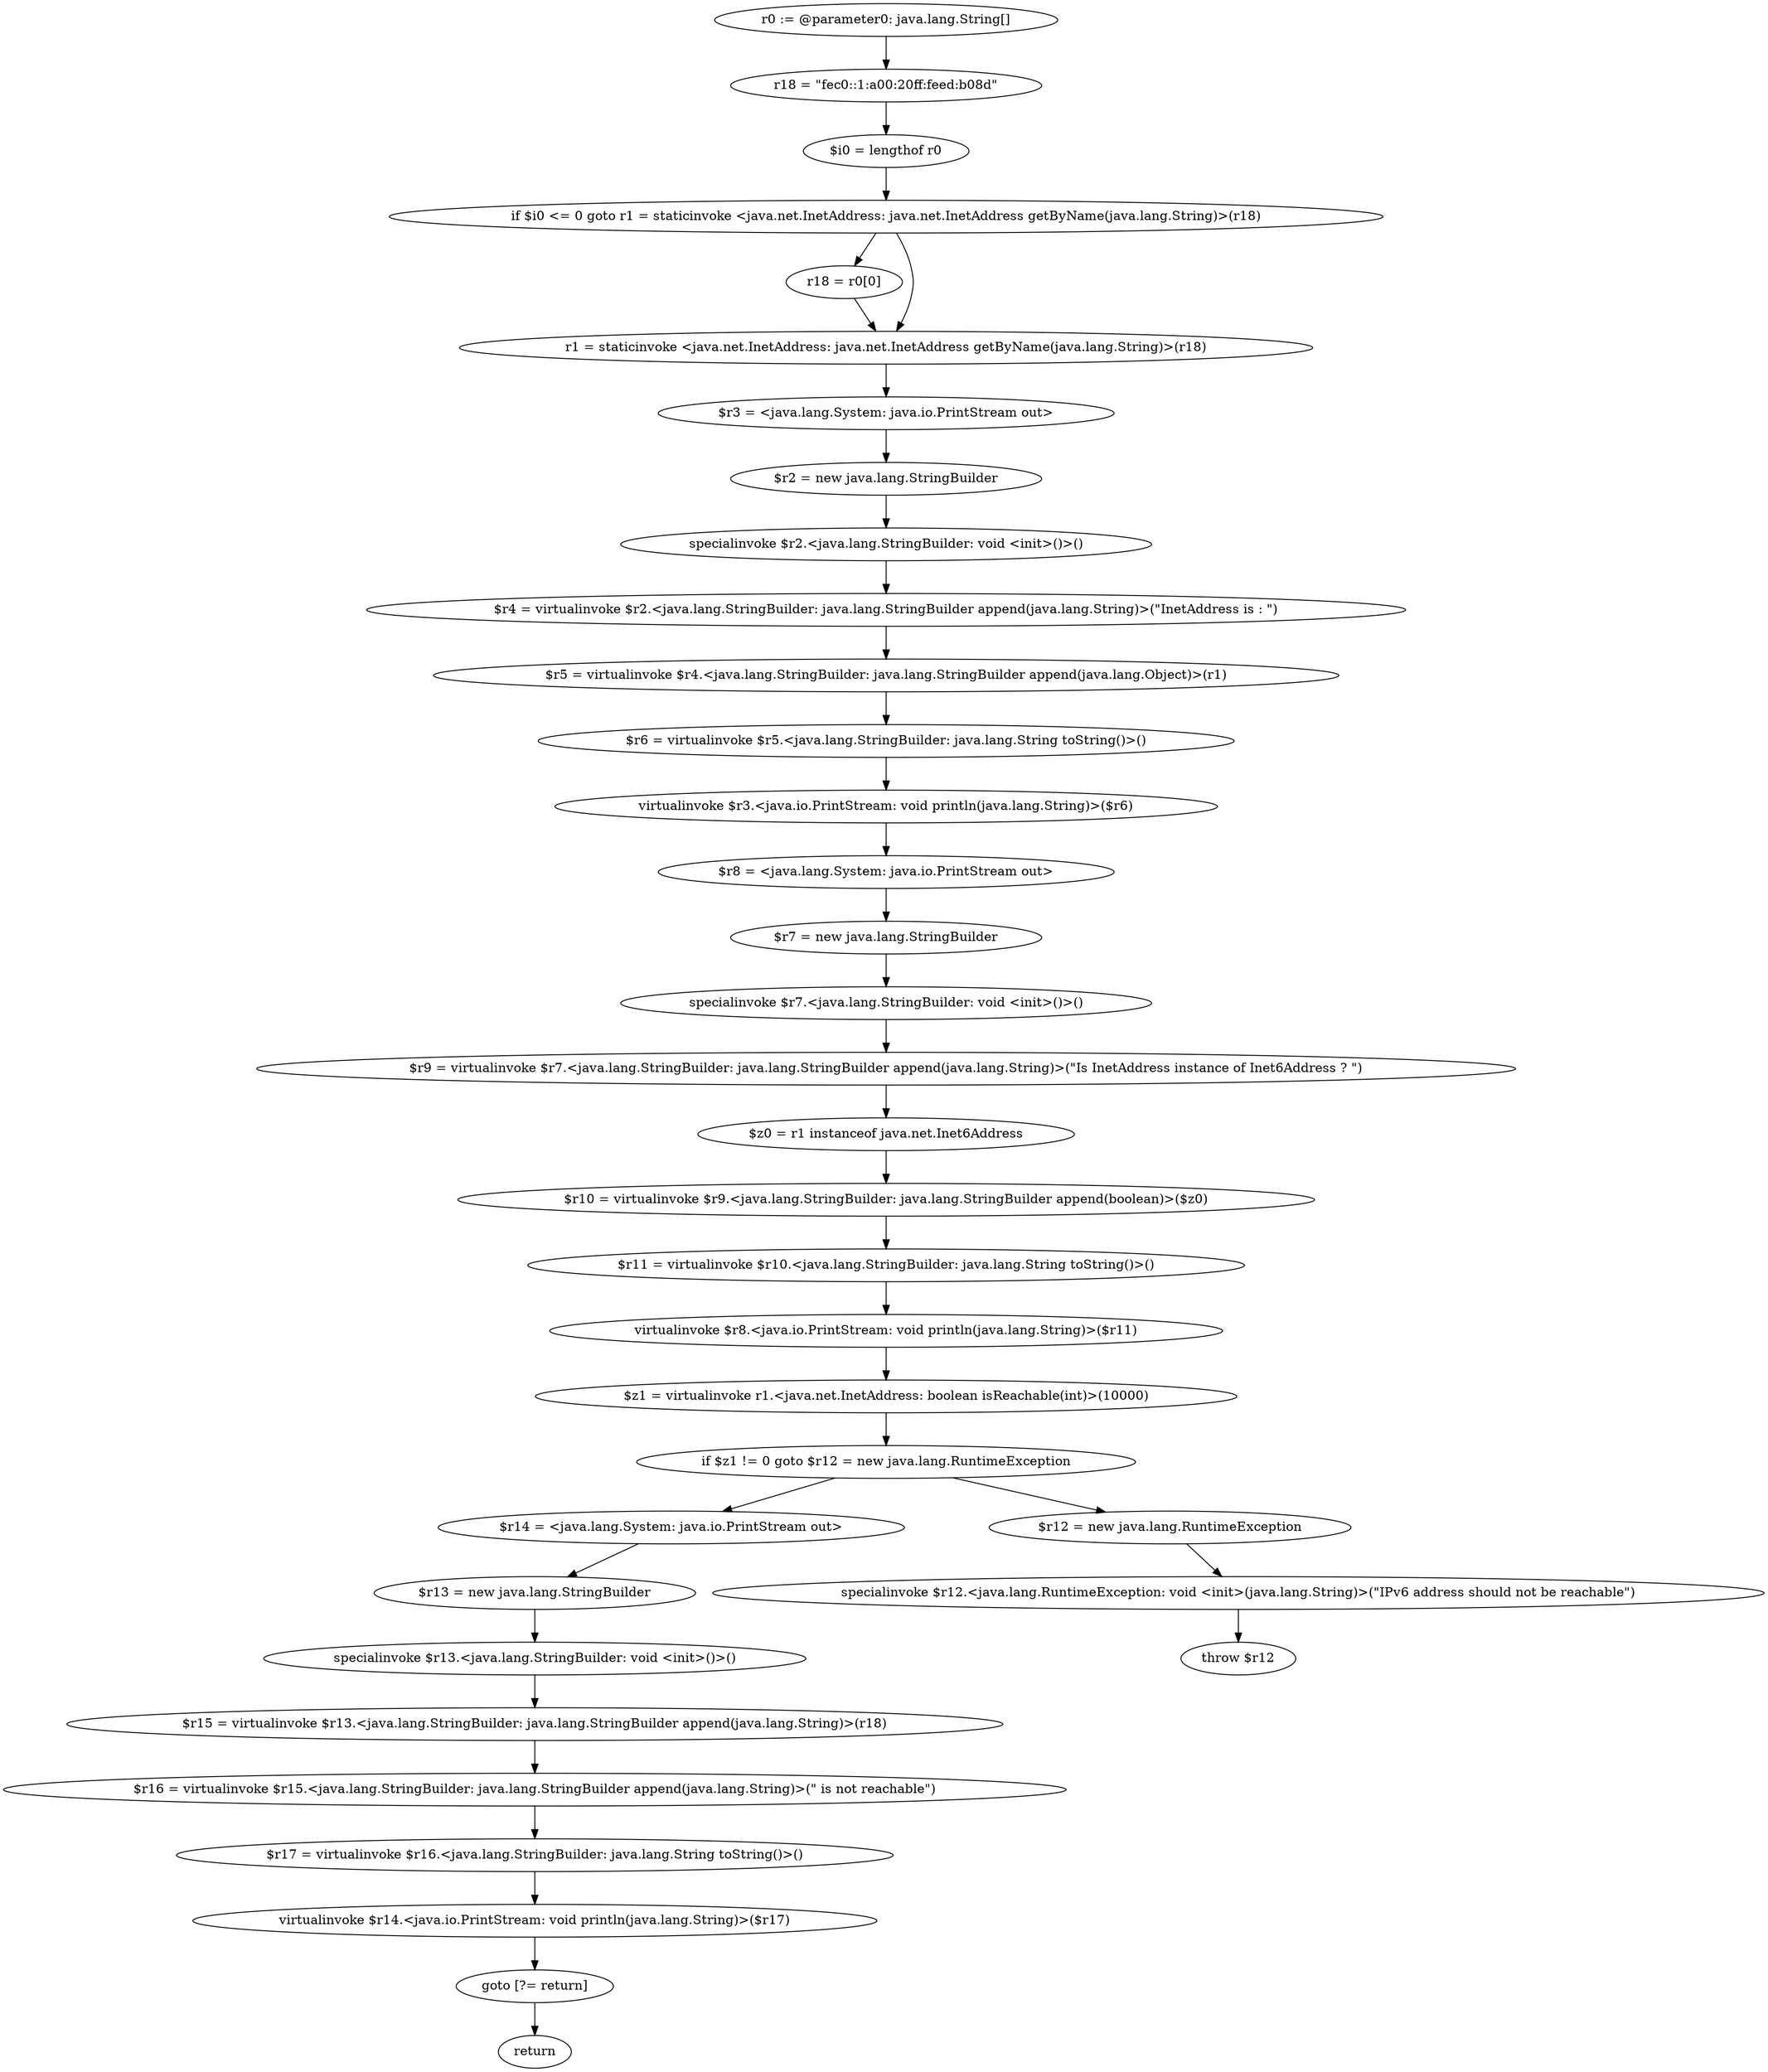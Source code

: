 digraph "unitGraph" {
    "r0 := @parameter0: java.lang.String[]"
    "r18 = \"fec0::1:a00:20ff:feed:b08d\""
    "$i0 = lengthof r0"
    "if $i0 <= 0 goto r1 = staticinvoke <java.net.InetAddress: java.net.InetAddress getByName(java.lang.String)>(r18)"
    "r18 = r0[0]"
    "r1 = staticinvoke <java.net.InetAddress: java.net.InetAddress getByName(java.lang.String)>(r18)"
    "$r3 = <java.lang.System: java.io.PrintStream out>"
    "$r2 = new java.lang.StringBuilder"
    "specialinvoke $r2.<java.lang.StringBuilder: void <init>()>()"
    "$r4 = virtualinvoke $r2.<java.lang.StringBuilder: java.lang.StringBuilder append(java.lang.String)>(\"InetAddress is : \")"
    "$r5 = virtualinvoke $r4.<java.lang.StringBuilder: java.lang.StringBuilder append(java.lang.Object)>(r1)"
    "$r6 = virtualinvoke $r5.<java.lang.StringBuilder: java.lang.String toString()>()"
    "virtualinvoke $r3.<java.io.PrintStream: void println(java.lang.String)>($r6)"
    "$r8 = <java.lang.System: java.io.PrintStream out>"
    "$r7 = new java.lang.StringBuilder"
    "specialinvoke $r7.<java.lang.StringBuilder: void <init>()>()"
    "$r9 = virtualinvoke $r7.<java.lang.StringBuilder: java.lang.StringBuilder append(java.lang.String)>(\"Is InetAddress instance of Inet6Address ? \")"
    "$z0 = r1 instanceof java.net.Inet6Address"
    "$r10 = virtualinvoke $r9.<java.lang.StringBuilder: java.lang.StringBuilder append(boolean)>($z0)"
    "$r11 = virtualinvoke $r10.<java.lang.StringBuilder: java.lang.String toString()>()"
    "virtualinvoke $r8.<java.io.PrintStream: void println(java.lang.String)>($r11)"
    "$z1 = virtualinvoke r1.<java.net.InetAddress: boolean isReachable(int)>(10000)"
    "if $z1 != 0 goto $r12 = new java.lang.RuntimeException"
    "$r14 = <java.lang.System: java.io.PrintStream out>"
    "$r13 = new java.lang.StringBuilder"
    "specialinvoke $r13.<java.lang.StringBuilder: void <init>()>()"
    "$r15 = virtualinvoke $r13.<java.lang.StringBuilder: java.lang.StringBuilder append(java.lang.String)>(r18)"
    "$r16 = virtualinvoke $r15.<java.lang.StringBuilder: java.lang.StringBuilder append(java.lang.String)>(\" is not reachable\")"
    "$r17 = virtualinvoke $r16.<java.lang.StringBuilder: java.lang.String toString()>()"
    "virtualinvoke $r14.<java.io.PrintStream: void println(java.lang.String)>($r17)"
    "goto [?= return]"
    "$r12 = new java.lang.RuntimeException"
    "specialinvoke $r12.<java.lang.RuntimeException: void <init>(java.lang.String)>(\"IPv6 address should not be reachable\")"
    "throw $r12"
    "return"
    "r0 := @parameter0: java.lang.String[]"->"r18 = \"fec0::1:a00:20ff:feed:b08d\"";
    "r18 = \"fec0::1:a00:20ff:feed:b08d\""->"$i0 = lengthof r0";
    "$i0 = lengthof r0"->"if $i0 <= 0 goto r1 = staticinvoke <java.net.InetAddress: java.net.InetAddress getByName(java.lang.String)>(r18)";
    "if $i0 <= 0 goto r1 = staticinvoke <java.net.InetAddress: java.net.InetAddress getByName(java.lang.String)>(r18)"->"r18 = r0[0]";
    "if $i0 <= 0 goto r1 = staticinvoke <java.net.InetAddress: java.net.InetAddress getByName(java.lang.String)>(r18)"->"r1 = staticinvoke <java.net.InetAddress: java.net.InetAddress getByName(java.lang.String)>(r18)";
    "r18 = r0[0]"->"r1 = staticinvoke <java.net.InetAddress: java.net.InetAddress getByName(java.lang.String)>(r18)";
    "r1 = staticinvoke <java.net.InetAddress: java.net.InetAddress getByName(java.lang.String)>(r18)"->"$r3 = <java.lang.System: java.io.PrintStream out>";
    "$r3 = <java.lang.System: java.io.PrintStream out>"->"$r2 = new java.lang.StringBuilder";
    "$r2 = new java.lang.StringBuilder"->"specialinvoke $r2.<java.lang.StringBuilder: void <init>()>()";
    "specialinvoke $r2.<java.lang.StringBuilder: void <init>()>()"->"$r4 = virtualinvoke $r2.<java.lang.StringBuilder: java.lang.StringBuilder append(java.lang.String)>(\"InetAddress is : \")";
    "$r4 = virtualinvoke $r2.<java.lang.StringBuilder: java.lang.StringBuilder append(java.lang.String)>(\"InetAddress is : \")"->"$r5 = virtualinvoke $r4.<java.lang.StringBuilder: java.lang.StringBuilder append(java.lang.Object)>(r1)";
    "$r5 = virtualinvoke $r4.<java.lang.StringBuilder: java.lang.StringBuilder append(java.lang.Object)>(r1)"->"$r6 = virtualinvoke $r5.<java.lang.StringBuilder: java.lang.String toString()>()";
    "$r6 = virtualinvoke $r5.<java.lang.StringBuilder: java.lang.String toString()>()"->"virtualinvoke $r3.<java.io.PrintStream: void println(java.lang.String)>($r6)";
    "virtualinvoke $r3.<java.io.PrintStream: void println(java.lang.String)>($r6)"->"$r8 = <java.lang.System: java.io.PrintStream out>";
    "$r8 = <java.lang.System: java.io.PrintStream out>"->"$r7 = new java.lang.StringBuilder";
    "$r7 = new java.lang.StringBuilder"->"specialinvoke $r7.<java.lang.StringBuilder: void <init>()>()";
    "specialinvoke $r7.<java.lang.StringBuilder: void <init>()>()"->"$r9 = virtualinvoke $r7.<java.lang.StringBuilder: java.lang.StringBuilder append(java.lang.String)>(\"Is InetAddress instance of Inet6Address ? \")";
    "$r9 = virtualinvoke $r7.<java.lang.StringBuilder: java.lang.StringBuilder append(java.lang.String)>(\"Is InetAddress instance of Inet6Address ? \")"->"$z0 = r1 instanceof java.net.Inet6Address";
    "$z0 = r1 instanceof java.net.Inet6Address"->"$r10 = virtualinvoke $r9.<java.lang.StringBuilder: java.lang.StringBuilder append(boolean)>($z0)";
    "$r10 = virtualinvoke $r9.<java.lang.StringBuilder: java.lang.StringBuilder append(boolean)>($z0)"->"$r11 = virtualinvoke $r10.<java.lang.StringBuilder: java.lang.String toString()>()";
    "$r11 = virtualinvoke $r10.<java.lang.StringBuilder: java.lang.String toString()>()"->"virtualinvoke $r8.<java.io.PrintStream: void println(java.lang.String)>($r11)";
    "virtualinvoke $r8.<java.io.PrintStream: void println(java.lang.String)>($r11)"->"$z1 = virtualinvoke r1.<java.net.InetAddress: boolean isReachable(int)>(10000)";
    "$z1 = virtualinvoke r1.<java.net.InetAddress: boolean isReachable(int)>(10000)"->"if $z1 != 0 goto $r12 = new java.lang.RuntimeException";
    "if $z1 != 0 goto $r12 = new java.lang.RuntimeException"->"$r14 = <java.lang.System: java.io.PrintStream out>";
    "if $z1 != 0 goto $r12 = new java.lang.RuntimeException"->"$r12 = new java.lang.RuntimeException";
    "$r14 = <java.lang.System: java.io.PrintStream out>"->"$r13 = new java.lang.StringBuilder";
    "$r13 = new java.lang.StringBuilder"->"specialinvoke $r13.<java.lang.StringBuilder: void <init>()>()";
    "specialinvoke $r13.<java.lang.StringBuilder: void <init>()>()"->"$r15 = virtualinvoke $r13.<java.lang.StringBuilder: java.lang.StringBuilder append(java.lang.String)>(r18)";
    "$r15 = virtualinvoke $r13.<java.lang.StringBuilder: java.lang.StringBuilder append(java.lang.String)>(r18)"->"$r16 = virtualinvoke $r15.<java.lang.StringBuilder: java.lang.StringBuilder append(java.lang.String)>(\" is not reachable\")";
    "$r16 = virtualinvoke $r15.<java.lang.StringBuilder: java.lang.StringBuilder append(java.lang.String)>(\" is not reachable\")"->"$r17 = virtualinvoke $r16.<java.lang.StringBuilder: java.lang.String toString()>()";
    "$r17 = virtualinvoke $r16.<java.lang.StringBuilder: java.lang.String toString()>()"->"virtualinvoke $r14.<java.io.PrintStream: void println(java.lang.String)>($r17)";
    "virtualinvoke $r14.<java.io.PrintStream: void println(java.lang.String)>($r17)"->"goto [?= return]";
    "goto [?= return]"->"return";
    "$r12 = new java.lang.RuntimeException"->"specialinvoke $r12.<java.lang.RuntimeException: void <init>(java.lang.String)>(\"IPv6 address should not be reachable\")";
    "specialinvoke $r12.<java.lang.RuntimeException: void <init>(java.lang.String)>(\"IPv6 address should not be reachable\")"->"throw $r12";
}
